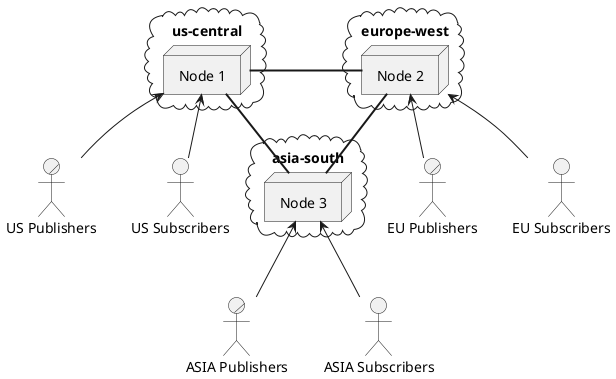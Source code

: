@startuml

actor/ "US Publishers" as P1
actor/ "EU Publishers" as P2
actor/ "ASIA Publishers" as P3

actor "US Subscribers" as C1
actor "EU Subscribers" as C2
actor "ASIA Subscribers" as C3


cloud us-central {
  node "Node 1" as N1
}
cloud europe-west {
  node "Node 2" as N2
}
cloud asia-south {
  node "Node 3" as N3
}

N1 = N2
N2 == N3
N3 == N1

N1 <-- P1
N1 <-- C1

N2 <-- P2
N2 <-- C2

P3 -up-> N3
C3 -up-> N3

@enduml
